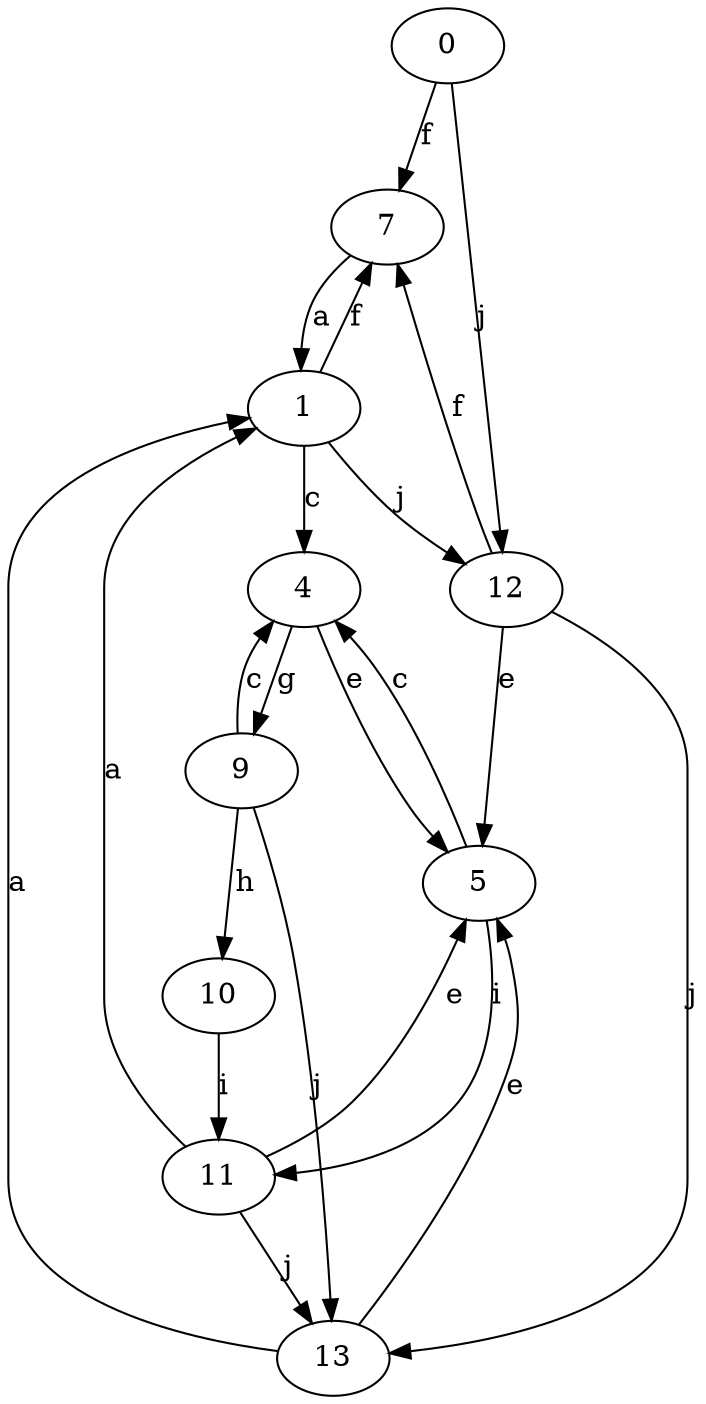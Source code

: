 strict digraph  {
0;
1;
4;
5;
7;
9;
10;
11;
12;
13;
0 -> 7  [label=f];
0 -> 12  [label=j];
1 -> 4  [label=c];
1 -> 7  [label=f];
1 -> 12  [label=j];
4 -> 5  [label=e];
4 -> 9  [label=g];
5 -> 4  [label=c];
5 -> 11  [label=i];
7 -> 1  [label=a];
9 -> 4  [label=c];
9 -> 10  [label=h];
9 -> 13  [label=j];
10 -> 11  [label=i];
11 -> 1  [label=a];
11 -> 5  [label=e];
11 -> 13  [label=j];
12 -> 5  [label=e];
12 -> 7  [label=f];
12 -> 13  [label=j];
13 -> 1  [label=a];
13 -> 5  [label=e];
}
